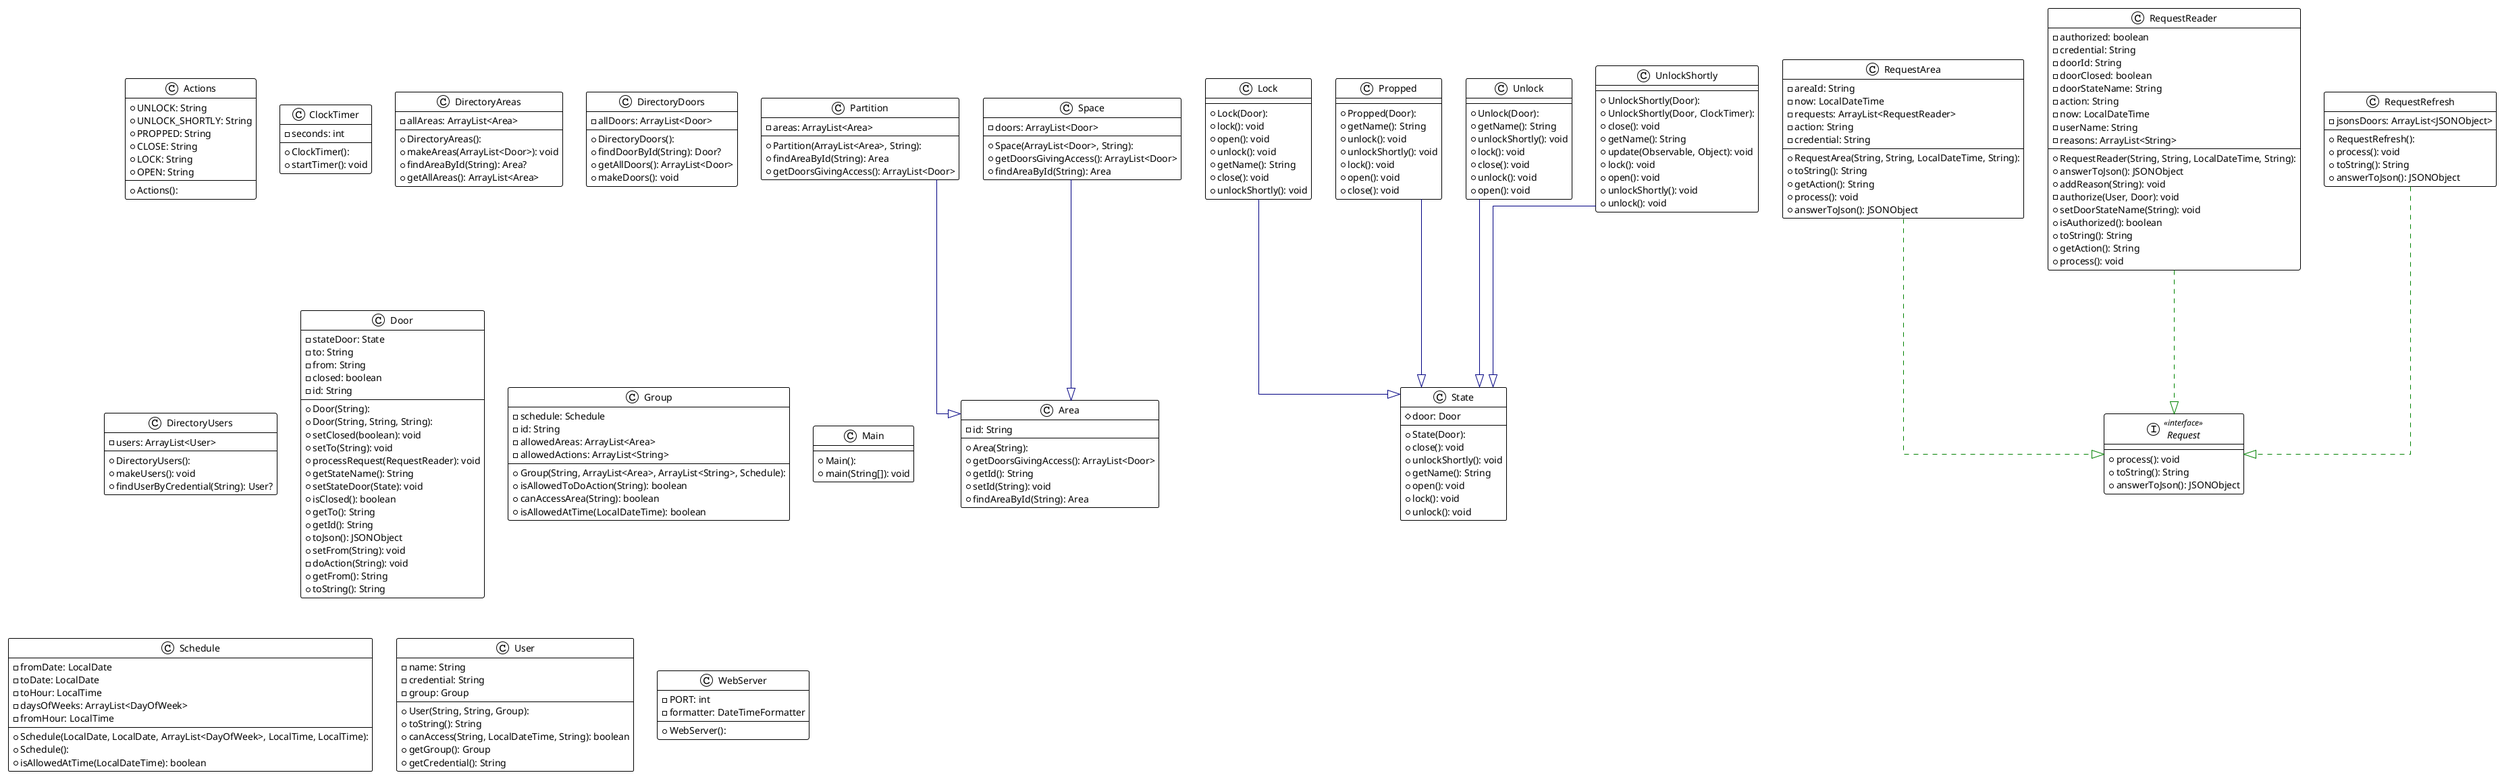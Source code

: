 @startuml

!theme plain
top to bottom direction
skinparam linetype ortho

class Actions {
  + Actions(): 
  + UNLOCK: String
  + UNLOCK_SHORTLY: String
  + PROPPED: String
  + CLOSE: String
  + LOCK: String
  + OPEN: String
}
class Area {
  + Area(String): 
  - id: String
  + getDoorsGivingAccess(): ArrayList<Door>
  + getId(): String
  + setId(String): void
  + findAreaById(String): Area
}
class ClockTimer {
  + ClockTimer(): 
  - seconds: int
  + startTimer(): void
}
class DirectoryAreas {
  + DirectoryAreas(): 
  - allAreas: ArrayList<Area>
  + makeAreas(ArrayList<Door>): void
  + findAreaById(String): Area?
  + getAllAreas(): ArrayList<Area>
}
class DirectoryDoors {
  + DirectoryDoors(): 
  - allDoors: ArrayList<Door>
  + findDoorById(String): Door?
  + getAllDoors(): ArrayList<Door>
  + makeDoors(): void
}
class DirectoryUsers {
  + DirectoryUsers(): 
  - users: ArrayList<User>
  + makeUsers(): void
  + findUserByCredential(String): User?
}
class Door {
  + Door(String): 
  + Door(String, String, String): 
  - stateDoor: State
  - to: String
  - from: String
  - closed: boolean
  - id: String
  + setClosed(boolean): void
  + setTo(String): void
  + processRequest(RequestReader): void
  + getStateName(): String
  + setStateDoor(State): void
  + isClosed(): boolean
  + getTo(): String
  + getId(): String
  + toJson(): JSONObject
  + setFrom(String): void
  - doAction(String): void
  + getFrom(): String
  + toString(): String
}
class Group {
  + Group(String, ArrayList<Area>, ArrayList<String>, Schedule): 
  - schedule: Schedule
  - id: String
  - allowedAreas: ArrayList<Area>
  - allowedActions: ArrayList<String>
  + isAllowedToDoAction(String): boolean
  + canAccessArea(String): boolean
  + isAllowedAtTime(LocalDateTime): boolean
}
class Lock {
  + Lock(Door): 
  + lock(): void
  + open(): void
  + unlock(): void
  + getName(): String
  + close(): void
  + unlockShortly(): void
}
class Main {
  + Main(): 
  + main(String[]): void
}
class Partition {
  + Partition(ArrayList<Area>, String): 
  - areas: ArrayList<Area>
  + findAreaById(String): Area
  + getDoorsGivingAccess(): ArrayList<Door>
}
class Propped {
  + Propped(Door): 
  + getName(): String
  + unlock(): void
  + unlockShortly(): void
  + lock(): void
  + open(): void
  + close(): void
}
interface Request << interface >> {
  + process(): void
  + toString(): String
  + answerToJson(): JSONObject
}
class RequestArea {
  + RequestArea(String, String, LocalDateTime, String): 
  - areaId: String
  - now: LocalDateTime
  - requests: ArrayList<RequestReader>
  - action: String
  - credential: String
  + toString(): String
  + getAction(): String
  + process(): void
  + answerToJson(): JSONObject
}
class RequestReader {
  + RequestReader(String, String, LocalDateTime, String): 
  - authorized: boolean
  - credential: String
  - doorId: String
  - doorClosed: boolean
  - doorStateName: String
  - action: String
  - now: LocalDateTime
  - userName: String
  - reasons: ArrayList<String>
  + answerToJson(): JSONObject
  + addReason(String): void
  - authorize(User, Door): void
  + setDoorStateName(String): void
  + isAuthorized(): boolean
  + toString(): String
  + getAction(): String
  + process(): void
}
class RequestRefresh {
  + RequestRefresh(): 
  - jsonsDoors: ArrayList<JSONObject>
  + process(): void
  + toString(): String
  + answerToJson(): JSONObject
}
class Schedule {
  + Schedule(LocalDate, LocalDate, ArrayList<DayOfWeek>, LocalTime, LocalTime): 
  + Schedule(): 
  - fromDate: LocalDate
  - toDate: LocalDate
  - toHour: LocalTime
  - daysOfWeeks: ArrayList<DayOfWeek>
  - fromHour: LocalTime
  + isAllowedAtTime(LocalDateTime): boolean
}
class Space {
  + Space(ArrayList<Door>, String): 
  - doors: ArrayList<Door>
  + getDoorsGivingAccess(): ArrayList<Door>
  + findAreaById(String): Area
}
class State {
  + State(Door): 
  # door: Door
  + close(): void
  + unlockShortly(): void
  + getName(): String
  + open(): void
  + lock(): void
  + unlock(): void
}
class Unlock {
  + Unlock(Door): 
  + getName(): String
  + unlockShortly(): void
  + lock(): void
  + close(): void
  + unlock(): void
  + open(): void
}
class UnlockShortly {
  + UnlockShortly(Door): 
  + UnlockShortly(Door, ClockTimer): 
  + close(): void
  + getName(): String
  + update(Observable, Object): void
  + lock(): void
  + open(): void
  + unlockShortly(): void
  + unlock(): void
}
class User {
  + User(String, String, Group): 
  - name: String
  - credential: String
  - group: Group
  + toString(): String
  + canAccess(String, LocalDateTime, String): boolean
  + getGroup(): Group
  + getCredential(): String
}
class WebServer {
  + WebServer(): 
  - PORT: int
  - formatter: DateTimeFormatter
}

Lock            -[#000082,plain]-^  State          
Partition       -[#000082,plain]-^  Area           
Propped         -[#000082,plain]-^  State          
RequestArea     -[#008200,dashed]-^  Request        
RequestReader   -[#008200,dashed]-^  Request        
RequestRefresh  -[#008200,dashed]-^  Request        
Space           -[#000082,plain]-^  Area           
Unlock          -[#000082,plain]-^  State          
UnlockShortly   -[#000082,plain]-^  State          
@enduml

